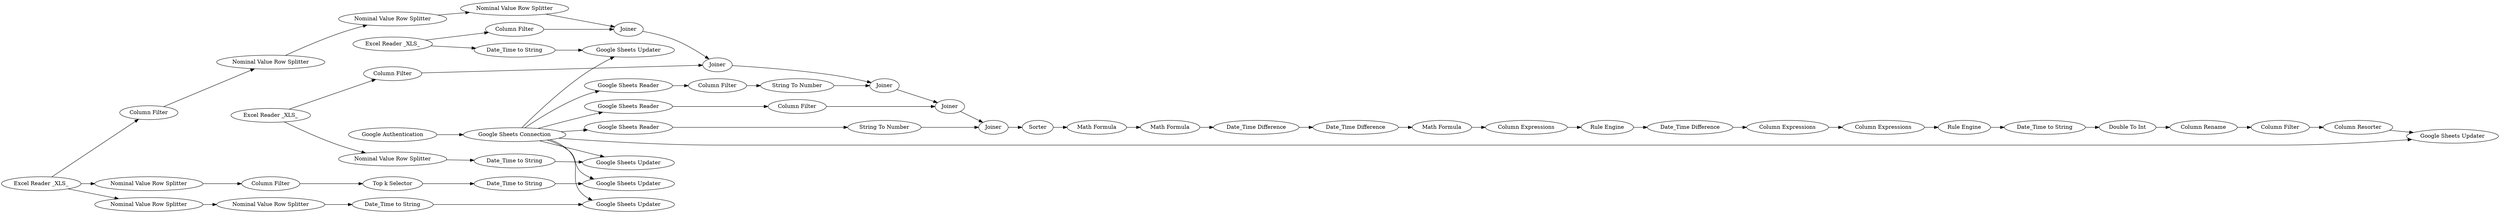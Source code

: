 digraph {
	"-5030772848828872106_27" [label="Column Resorter"]
	"-5030772848828872106_23" [label="Nominal Value Row Splitter"]
	"-5030772848828872106_66" [label="Math Formula"]
	"-5030772848828872106_25" [label="String To Number"]
	"-5030772848828872106_28" [label="Column Rename"]
	"-5030772848828872106_47" [label="Top k Selector"]
	"-5030772848828872106_54" [label="Date_Time Difference"]
	"-5030772848828872106_32" [label=Joiner]
	"-5030772848828872106_22" [label="Column Filter"]
	"-5030772848828872106_30" [label="Math Formula"]
	"-5030772848828872106_34" [label="Double To Int"]
	"-5030772848828872106_19" [label="Nominal Value Row Splitter"]
	"-5030772848828872106_20" [label="Column Filter"]
	"-5030772848828872106_31" [label="Column Filter"]
	"-5030772848828872106_37" [label=Joiner]
	"-5030772848828872106_4" [label=Joiner]
	"-5030772848828872106_58" [label="Column Expressions"]
	"-5030772848828872106_42" [label="Nominal Value Row Splitter"]
	"-5030772848828872106_40" [label="Column Filter"]
	"-5030772848828872106_61" [label="Date_Time to String"]
	"-5030772848828872106_24" [label=Joiner]
	"-5030772848828872106_15" [label="Excel Reader _XLS_"]
	"-5030772848828872106_72" [label="Date_Time to String"]
	"-5030772848828872106_63" [label=Joiner]
	"-5030772848828872106_35" [label="Google Sheets Reader"]
	"-5030772848828872106_9" [label="Google Sheets Reader"]
	"-5030772848828872106_57" [label="Column Expressions"]
	"-5030772848828872106_48" [label="Google Sheets Updater"]
	"-5030772848828872106_76" [label="Google Sheets Updater"]
	"-5030772848828872106_14" [label="Excel Reader _XLS_"]
	"-5030772848828872106_53" [label="Rule Engine"]
	"-5030772848828872106_16" [label="Excel Reader _XLS_"]
	"-5030772848828872106_7" [label="Google Authentication"]
	"-5030772848828872106_56" [label="Rule Engine"]
	"-5030772848828872106_64" [label="String To Number"]
	"-5030772848828872106_26" [label="Google Sheets Updater"]
	"-5030772848828872106_38" [label="Math Formula"]
	"-5030772848828872106_18" [label="Nominal Value Row Splitter"]
	"-5030772848828872106_69" [label="Nominal Value Row Splitter"]
	"-5030772848828872106_21" [label="Column Filter"]
	"-5030772848828872106_51" [label="Date_Time Difference"]
	"-5030772848828872106_62" [label="Google Sheets Reader"]
	"-5030772848828872106_36" [label="Column Filter"]
	"-5030772848828872106_8" [label="Google Sheets Connection"]
	"-5030772848828872106_68" [label="Google Sheets Updater"]
	"-5030772848828872106_17" [label="Column Filter"]
	"-5030772848828872106_70" [label="Nominal Value Row Splitter"]
	"-5030772848828872106_67" [label="Date_Time Difference"]
	"-5030772848828872106_73" [label="Nominal Value Row Splitter"]
	"-5030772848828872106_50" [label="Column Expressions"]
	"-5030772848828872106_60" [label="Date_Time to String"]
	"-5030772848828872106_75" [label="Date_Time to String"]
	"-5030772848828872106_74" [label="Date_Time to String"]
	"-5030772848828872106_71" [label="Google Sheets Updater"]
	"-5030772848828872106_65" [label=Sorter]
	"-5030772848828872106_7" -> "-5030772848828872106_8"
	"-5030772848828872106_16" -> "-5030772848828872106_21"
	"-5030772848828872106_50" -> "-5030772848828872106_53"
	"-5030772848828872106_34" -> "-5030772848828872106_28"
	"-5030772848828872106_65" -> "-5030772848828872106_30"
	"-5030772848828872106_8" -> "-5030772848828872106_35"
	"-5030772848828872106_8" -> "-5030772848828872106_68"
	"-5030772848828872106_24" -> "-5030772848828872106_37"
	"-5030772848828872106_47" -> "-5030772848828872106_61"
	"-5030772848828872106_23" -> "-5030772848828872106_4"
	"-5030772848828872106_31" -> "-5030772848828872106_27"
	"-5030772848828872106_75" -> "-5030772848828872106_76"
	"-5030772848828872106_38" -> "-5030772848828872106_51"
	"-5030772848828872106_8" -> "-5030772848828872106_26"
	"-5030772848828872106_42" -> "-5030772848828872106_40"
	"-5030772848828872106_63" -> "-5030772848828872106_65"
	"-5030772848828872106_4" -> "-5030772848828872106_32"
	"-5030772848828872106_9" -> "-5030772848828872106_22"
	"-5030772848828872106_35" -> "-5030772848828872106_36"
	"-5030772848828872106_8" -> "-5030772848828872106_76"
	"-5030772848828872106_37" -> "-5030772848828872106_63"
	"-5030772848828872106_54" -> "-5030772848828872106_57"
	"-5030772848828872106_32" -> "-5030772848828872106_24"
	"-5030772848828872106_74" -> "-5030772848828872106_71"
	"-5030772848828872106_72" -> "-5030772848828872106_68"
	"-5030772848828872106_61" -> "-5030772848828872106_48"
	"-5030772848828872106_19" -> "-5030772848828872106_23"
	"-5030772848828872106_56" -> "-5030772848828872106_60"
	"-5030772848828872106_30" -> "-5030772848828872106_38"
	"-5030772848828872106_16" -> "-5030772848828872106_73"
	"-5030772848828872106_57" -> "-5030772848828872106_58"
	"-5030772848828872106_67" -> "-5030772848828872106_66"
	"-5030772848828872106_17" -> "-5030772848828872106_18"
	"-5030772848828872106_69" -> "-5030772848828872106_70"
	"-5030772848828872106_28" -> "-5030772848828872106_31"
	"-5030772848828872106_51" -> "-5030772848828872106_67"
	"-5030772848828872106_21" -> "-5030772848828872106_32"
	"-5030772848828872106_25" -> "-5030772848828872106_24"
	"-5030772848828872106_58" -> "-5030772848828872106_56"
	"-5030772848828872106_14" -> "-5030772848828872106_69"
	"-5030772848828872106_22" -> "-5030772848828872106_25"
	"-5030772848828872106_15" -> "-5030772848828872106_20"
	"-5030772848828872106_66" -> "-5030772848828872106_50"
	"-5030772848828872106_40" -> "-5030772848828872106_47"
	"-5030772848828872106_8" -> "-5030772848828872106_9"
	"-5030772848828872106_36" -> "-5030772848828872106_37"
	"-5030772848828872106_18" -> "-5030772848828872106_19"
	"-5030772848828872106_8" -> "-5030772848828872106_48"
	"-5030772848828872106_70" -> "-5030772848828872106_72"
	"-5030772848828872106_73" -> "-5030772848828872106_74"
	"-5030772848828872106_8" -> "-5030772848828872106_71"
	"-5030772848828872106_20" -> "-5030772848828872106_4"
	"-5030772848828872106_8" -> "-5030772848828872106_62"
	"-5030772848828872106_15" -> "-5030772848828872106_75"
	"-5030772848828872106_14" -> "-5030772848828872106_17"
	"-5030772848828872106_62" -> "-5030772848828872106_64"
	"-5030772848828872106_27" -> "-5030772848828872106_26"
	"-5030772848828872106_14" -> "-5030772848828872106_42"
	"-5030772848828872106_53" -> "-5030772848828872106_54"
	"-5030772848828872106_60" -> "-5030772848828872106_34"
	"-5030772848828872106_64" -> "-5030772848828872106_63"
	rankdir=LR
}
